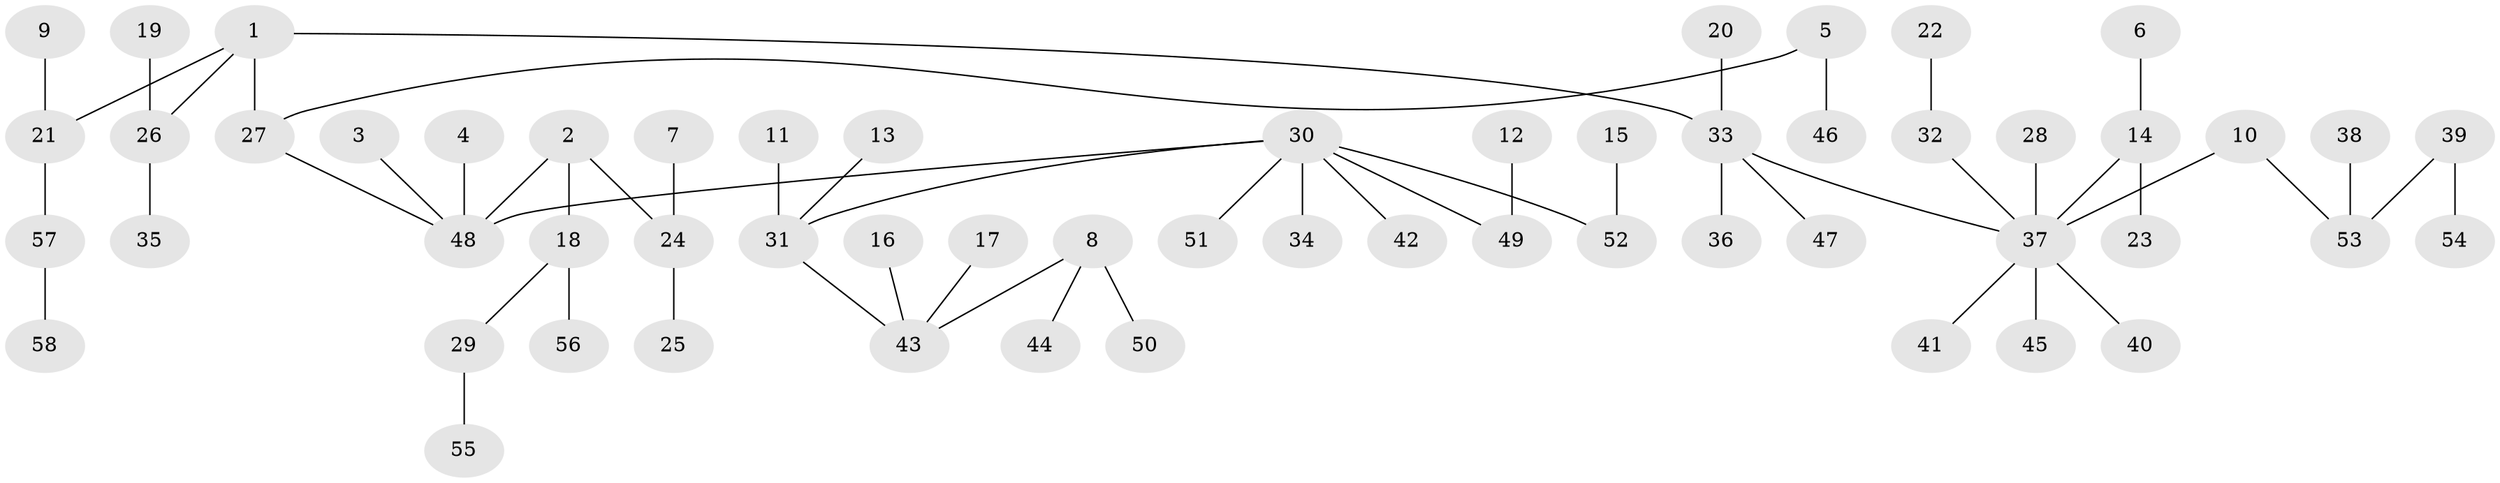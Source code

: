 // original degree distribution, {4: 0.0782608695652174, 3: 0.1391304347826087, 7: 0.008695652173913044, 5: 0.017391304347826087, 2: 0.24347826086956523, 1: 0.4956521739130435, 8: 0.008695652173913044, 6: 0.008695652173913044}
// Generated by graph-tools (version 1.1) at 2025/50/03/09/25 03:50:23]
// undirected, 58 vertices, 57 edges
graph export_dot {
graph [start="1"]
  node [color=gray90,style=filled];
  1;
  2;
  3;
  4;
  5;
  6;
  7;
  8;
  9;
  10;
  11;
  12;
  13;
  14;
  15;
  16;
  17;
  18;
  19;
  20;
  21;
  22;
  23;
  24;
  25;
  26;
  27;
  28;
  29;
  30;
  31;
  32;
  33;
  34;
  35;
  36;
  37;
  38;
  39;
  40;
  41;
  42;
  43;
  44;
  45;
  46;
  47;
  48;
  49;
  50;
  51;
  52;
  53;
  54;
  55;
  56;
  57;
  58;
  1 -- 21 [weight=1.0];
  1 -- 26 [weight=1.0];
  1 -- 27 [weight=1.0];
  1 -- 33 [weight=1.0];
  2 -- 18 [weight=1.0];
  2 -- 24 [weight=1.0];
  2 -- 48 [weight=1.0];
  3 -- 48 [weight=1.0];
  4 -- 48 [weight=1.0];
  5 -- 27 [weight=1.0];
  5 -- 46 [weight=1.0];
  6 -- 14 [weight=1.0];
  7 -- 24 [weight=1.0];
  8 -- 43 [weight=1.0];
  8 -- 44 [weight=1.0];
  8 -- 50 [weight=1.0];
  9 -- 21 [weight=1.0];
  10 -- 37 [weight=1.0];
  10 -- 53 [weight=1.0];
  11 -- 31 [weight=1.0];
  12 -- 49 [weight=1.0];
  13 -- 31 [weight=1.0];
  14 -- 23 [weight=1.0];
  14 -- 37 [weight=1.0];
  15 -- 52 [weight=1.0];
  16 -- 43 [weight=1.0];
  17 -- 43 [weight=1.0];
  18 -- 29 [weight=1.0];
  18 -- 56 [weight=1.0];
  19 -- 26 [weight=1.0];
  20 -- 33 [weight=1.0];
  21 -- 57 [weight=1.0];
  22 -- 32 [weight=1.0];
  24 -- 25 [weight=1.0];
  26 -- 35 [weight=1.0];
  27 -- 48 [weight=1.0];
  28 -- 37 [weight=1.0];
  29 -- 55 [weight=1.0];
  30 -- 31 [weight=1.0];
  30 -- 34 [weight=1.0];
  30 -- 42 [weight=1.0];
  30 -- 48 [weight=1.0];
  30 -- 49 [weight=1.0];
  30 -- 51 [weight=1.0];
  30 -- 52 [weight=1.0];
  31 -- 43 [weight=1.0];
  32 -- 37 [weight=1.0];
  33 -- 36 [weight=1.0];
  33 -- 37 [weight=1.0];
  33 -- 47 [weight=1.0];
  37 -- 40 [weight=1.0];
  37 -- 41 [weight=1.0];
  37 -- 45 [weight=1.0];
  38 -- 53 [weight=1.0];
  39 -- 53 [weight=1.0];
  39 -- 54 [weight=1.0];
  57 -- 58 [weight=1.0];
}
